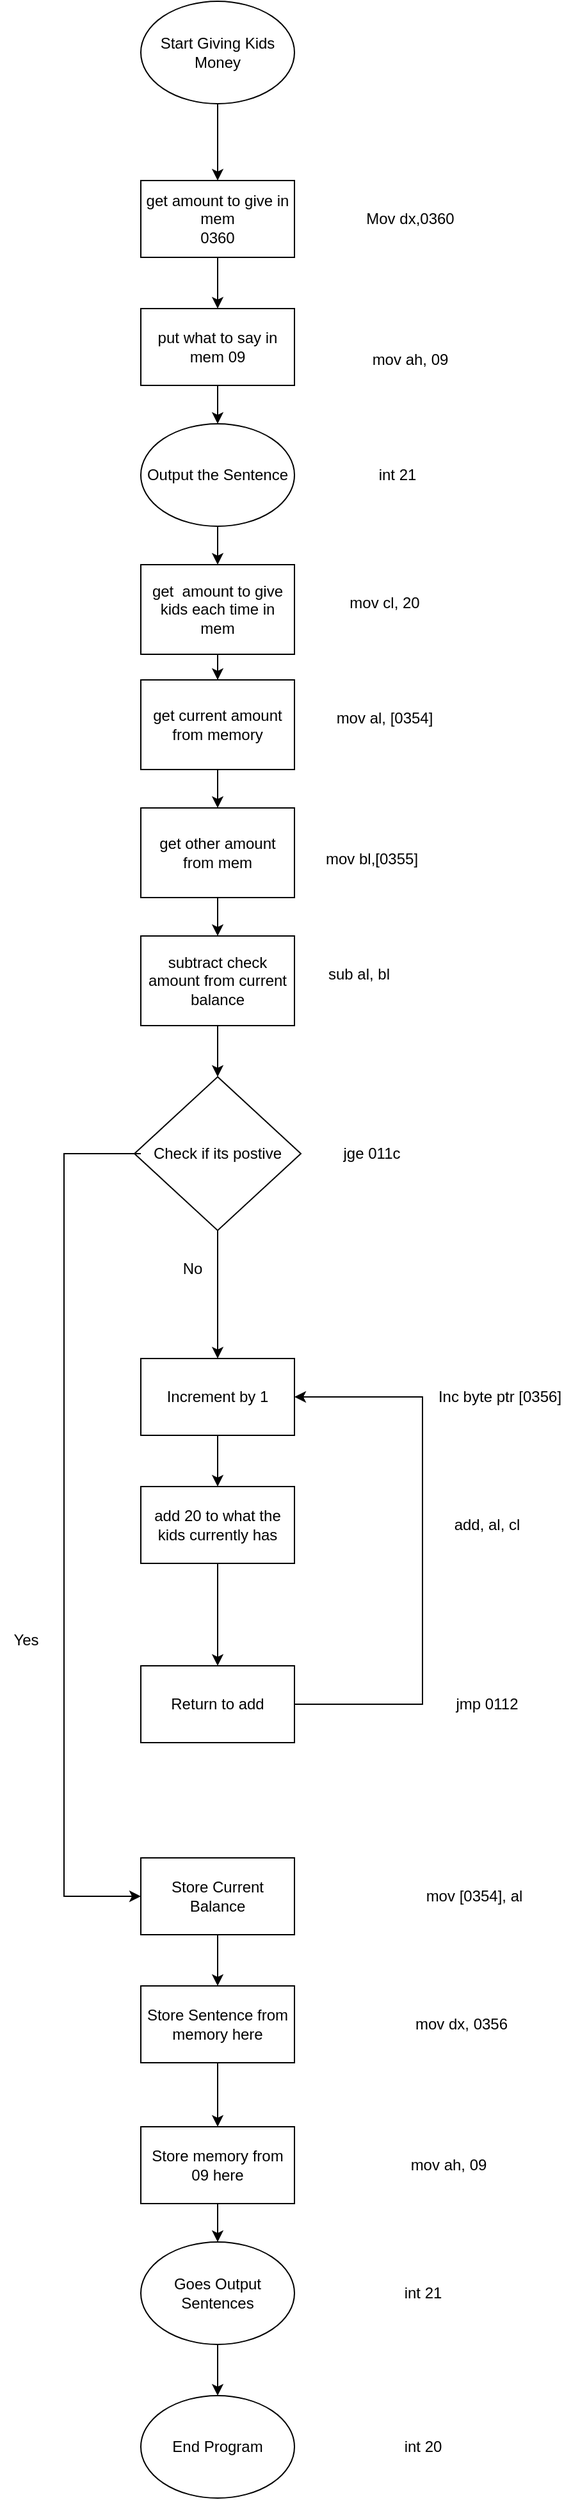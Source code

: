 <mxfile version="13.4.2" type="device"><diagram id="fhiOwiMrr1HHv3-nZwWa" name="Page-1"><mxGraphModel dx="873" dy="702" grid="1" gridSize="10" guides="1" tooltips="1" connect="1" arrows="1" fold="1" page="1" pageScale="1" pageWidth="850" pageHeight="1100" math="0" shadow="0"><root><mxCell id="0"/><mxCell id="1" parent="0"/><mxCell id="sw5STeIQ-cn7C2v0T1HI-3" value="" style="edgeStyle=orthogonalEdgeStyle;rounded=0;orthogonalLoop=1;jettySize=auto;html=1;" parent="1" source="sw5STeIQ-cn7C2v0T1HI-1" edge="1"><mxGeometry relative="1" as="geometry"><mxPoint x="260" y="190" as="targetPoint"/></mxGeometry></mxCell><mxCell id="sw5STeIQ-cn7C2v0T1HI-1" value="Start Giving Kids&lt;br&gt;Money" style="ellipse;whiteSpace=wrap;html=1;" parent="1" vertex="1"><mxGeometry x="200" y="50" width="120" height="80" as="geometry"/></mxCell><mxCell id="sw5STeIQ-cn7C2v0T1HI-5" value="" style="edgeStyle=orthogonalEdgeStyle;rounded=0;orthogonalLoop=1;jettySize=auto;html=1;entryX=0.5;entryY=0;entryDx=0;entryDy=0;" parent="1" source="sw5STeIQ-cn7C2v0T1HI-4" target="sw5STeIQ-cn7C2v0T1HI-6" edge="1"><mxGeometry relative="1" as="geometry"><mxPoint x="260" y="270" as="targetPoint"/></mxGeometry></mxCell><mxCell id="sw5STeIQ-cn7C2v0T1HI-4" value="get amount to give in mem&lt;br&gt;0360" style="rounded=0;whiteSpace=wrap;html=1;" parent="1" vertex="1"><mxGeometry x="200" y="190" width="120" height="60" as="geometry"/></mxCell><mxCell id="sw5STeIQ-cn7C2v0T1HI-56" value="" style="edgeStyle=orthogonalEdgeStyle;rounded=0;orthogonalLoop=1;jettySize=auto;html=1;" parent="1" source="sw5STeIQ-cn7C2v0T1HI-6" target="sw5STeIQ-cn7C2v0T1HI-52" edge="1"><mxGeometry relative="1" as="geometry"/></mxCell><mxCell id="sw5STeIQ-cn7C2v0T1HI-6" value="put what to say in mem 09" style="rounded=0;whiteSpace=wrap;html=1;" parent="1" vertex="1"><mxGeometry x="200" y="290" width="120" height="60" as="geometry"/></mxCell><mxCell id="sw5STeIQ-cn7C2v0T1HI-14" value="" style="edgeStyle=orthogonalEdgeStyle;rounded=0;orthogonalLoop=1;jettySize=auto;html=1;" parent="1" source="sw5STeIQ-cn7C2v0T1HI-11" target="sw5STeIQ-cn7C2v0T1HI-13" edge="1"><mxGeometry relative="1" as="geometry"/></mxCell><mxCell id="sw5STeIQ-cn7C2v0T1HI-11" value="get&amp;nbsp; amount to give kids each time in mem" style="rounded=0;whiteSpace=wrap;html=1;" parent="1" vertex="1"><mxGeometry x="200" y="490" width="120" height="70" as="geometry"/></mxCell><mxCell id="sw5STeIQ-cn7C2v0T1HI-16" value="" style="edgeStyle=orthogonalEdgeStyle;rounded=0;orthogonalLoop=1;jettySize=auto;html=1;" parent="1" source="sw5STeIQ-cn7C2v0T1HI-13" target="sw5STeIQ-cn7C2v0T1HI-15" edge="1"><mxGeometry relative="1" as="geometry"/></mxCell><mxCell id="sw5STeIQ-cn7C2v0T1HI-13" value="get current amount from memory" style="rounded=0;whiteSpace=wrap;html=1;" parent="1" vertex="1"><mxGeometry x="200" y="580" width="120" height="70" as="geometry"/></mxCell><mxCell id="sw5STeIQ-cn7C2v0T1HI-18" value="" style="edgeStyle=orthogonalEdgeStyle;rounded=0;orthogonalLoop=1;jettySize=auto;html=1;" parent="1" source="sw5STeIQ-cn7C2v0T1HI-15" target="sw5STeIQ-cn7C2v0T1HI-17" edge="1"><mxGeometry relative="1" as="geometry"/></mxCell><mxCell id="sw5STeIQ-cn7C2v0T1HI-15" value="get other amount from mem" style="rounded=0;whiteSpace=wrap;html=1;" parent="1" vertex="1"><mxGeometry x="200" y="680" width="120" height="70" as="geometry"/></mxCell><mxCell id="sw5STeIQ-cn7C2v0T1HI-21" value="" style="edgeStyle=orthogonalEdgeStyle;rounded=0;orthogonalLoop=1;jettySize=auto;html=1;" parent="1" source="sw5STeIQ-cn7C2v0T1HI-17" target="sw5STeIQ-cn7C2v0T1HI-19" edge="1"><mxGeometry relative="1" as="geometry"/></mxCell><mxCell id="sw5STeIQ-cn7C2v0T1HI-17" value="subtract check amount from current balance" style="rounded=0;whiteSpace=wrap;html=1;" parent="1" vertex="1"><mxGeometry x="200" y="780" width="120" height="70" as="geometry"/></mxCell><mxCell id="sw5STeIQ-cn7C2v0T1HI-25" value="" style="edgeStyle=orthogonalEdgeStyle;rounded=0;orthogonalLoop=1;jettySize=auto;html=1;" parent="1" source="sw5STeIQ-cn7C2v0T1HI-19" target="sw5STeIQ-cn7C2v0T1HI-24" edge="1"><mxGeometry relative="1" as="geometry"/></mxCell><mxCell id="sw5STeIQ-cn7C2v0T1HI-19" value="Check if its postive" style="rhombus;whiteSpace=wrap;html=1;" parent="1" vertex="1"><mxGeometry x="195" y="890" width="130" height="120" as="geometry"/></mxCell><mxCell id="sw5STeIQ-cn7C2v0T1HI-27" value="" style="edgeStyle=orthogonalEdgeStyle;rounded=0;orthogonalLoop=1;jettySize=auto;html=1;" parent="1" source="sw5STeIQ-cn7C2v0T1HI-24" target="sw5STeIQ-cn7C2v0T1HI-26" edge="1"><mxGeometry relative="1" as="geometry"/></mxCell><mxCell id="sw5STeIQ-cn7C2v0T1HI-32" value="" style="edgeStyle=orthogonalEdgeStyle;rounded=0;orthogonalLoop=1;jettySize=auto;html=1;exitX=1;exitY=0.5;exitDx=0;exitDy=0;" parent="1" source="sw5STeIQ-cn7C2v0T1HI-34" target="sw5STeIQ-cn7C2v0T1HI-24" edge="1"><mxGeometry relative="1" as="geometry"><mxPoint x="330" y="1380" as="sourcePoint"/><Array as="points"><mxPoint x="420" y="1380"/><mxPoint x="420" y="1140"/></Array></mxGeometry></mxCell><mxCell id="sw5STeIQ-cn7C2v0T1HI-24" value="Increment by 1" style="rounded=0;whiteSpace=wrap;html=1;" parent="1" vertex="1"><mxGeometry x="200" y="1110" width="120" height="60" as="geometry"/></mxCell><mxCell id="sw5STeIQ-cn7C2v0T1HI-70" value="" style="edgeStyle=orthogonalEdgeStyle;rounded=0;orthogonalLoop=1;jettySize=auto;html=1;" parent="1" source="sw5STeIQ-cn7C2v0T1HI-26" target="sw5STeIQ-cn7C2v0T1HI-69" edge="1"><mxGeometry relative="1" as="geometry"/></mxCell><mxCell id="sw5STeIQ-cn7C2v0T1HI-26" value="add 20 to what the kids currently has" style="rounded=0;whiteSpace=wrap;html=1;" parent="1" vertex="1"><mxGeometry x="200" y="1210" width="120" height="60" as="geometry"/></mxCell><mxCell id="sw5STeIQ-cn7C2v0T1HI-69" value="add overdraft to current balance" style="rounded=0;whiteSpace=wrap;html=1;" parent="1" vertex="1"><mxGeometry x="200" y="1350" width="120" height="60" as="geometry"/></mxCell><mxCell id="sw5STeIQ-cn7C2v0T1HI-34" value="Return to add" style="rounded=0;whiteSpace=wrap;html=1;" parent="1" vertex="1"><mxGeometry x="200" y="1350" width="120" height="60" as="geometry"/></mxCell><mxCell id="sw5STeIQ-cn7C2v0T1HI-33" value="" style="edgeStyle=orthogonalEdgeStyle;rounded=0;orthogonalLoop=1;jettySize=auto;html=1;entryX=0;entryY=0.5;entryDx=0;entryDy=0;" parent="1" target="sw5STeIQ-cn7C2v0T1HI-38" edge="1"><mxGeometry relative="1" as="geometry"><mxPoint x="200" y="950" as="sourcePoint"/><mxPoint x="140" y="1540" as="targetPoint"/><Array as="points"><mxPoint x="200" y="950"/><mxPoint x="140" y="950"/><mxPoint x="140" y="1530"/></Array></mxGeometry></mxCell><mxCell id="sw5STeIQ-cn7C2v0T1HI-46" value="" style="edgeStyle=orthogonalEdgeStyle;rounded=0;orthogonalLoop=1;jettySize=auto;html=1;" parent="1" source="sw5STeIQ-cn7C2v0T1HI-38" target="sw5STeIQ-cn7C2v0T1HI-42" edge="1"><mxGeometry relative="1" as="geometry"/></mxCell><mxCell id="sw5STeIQ-cn7C2v0T1HI-38" value="Store Current Balance" style="rounded=0;whiteSpace=wrap;html=1;" parent="1" vertex="1"><mxGeometry x="200" y="1500" width="120" height="60" as="geometry"/></mxCell><mxCell id="2" value="Yes" style="text;html=1;align=center;verticalAlign=middle;resizable=0;points=[];autosize=1;" parent="1" vertex="1"><mxGeometry x="90" y="1320" width="40" height="20" as="geometry"/></mxCell><mxCell id="sw5STeIQ-cn7C2v0T1HI-40" value="No" style="text;html=1;align=center;verticalAlign=middle;resizable=0;points=[];autosize=1;" parent="1" vertex="1"><mxGeometry x="225" y="1030" width="30" height="20" as="geometry"/></mxCell><mxCell id="sw5STeIQ-cn7C2v0T1HI-41" value="" style="edgeStyle=orthogonalEdgeStyle;rounded=0;orthogonalLoop=1;jettySize=auto;html=1;entryX=0.5;entryY=0;entryDx=0;entryDy=0;" parent="1" source="sw5STeIQ-cn7C2v0T1HI-42" target="sw5STeIQ-cn7C2v0T1HI-44" edge="1"><mxGeometry relative="1" as="geometry"><mxPoint x="260" y="1680" as="targetPoint"/></mxGeometry></mxCell><mxCell id="sw5STeIQ-cn7C2v0T1HI-42" value="Store Sentence from memory here" style="rounded=0;whiteSpace=wrap;html=1;" parent="1" vertex="1"><mxGeometry x="200" y="1600" width="120" height="60" as="geometry"/></mxCell><mxCell id="sw5STeIQ-cn7C2v0T1HI-43" value="" style="edgeStyle=orthogonalEdgeStyle;rounded=0;orthogonalLoop=1;jettySize=auto;html=1;" parent="1" source="sw5STeIQ-cn7C2v0T1HI-44" edge="1"><mxGeometry relative="1" as="geometry"><mxPoint x="260" y="1800" as="targetPoint"/></mxGeometry></mxCell><mxCell id="sw5STeIQ-cn7C2v0T1HI-44" value="Store memory from 09 here" style="rounded=0;whiteSpace=wrap;html=1;" parent="1" vertex="1"><mxGeometry x="200" y="1710" width="120" height="60" as="geometry"/></mxCell><mxCell id="sw5STeIQ-cn7C2v0T1HI-49" value="End Program" style="ellipse;whiteSpace=wrap;html=1;" parent="1" vertex="1"><mxGeometry x="200" y="1920" width="120" height="80" as="geometry"/></mxCell><mxCell id="sw5STeIQ-cn7C2v0T1HI-51" value="" style="edgeStyle=orthogonalEdgeStyle;rounded=0;orthogonalLoop=1;jettySize=auto;html=1;" parent="1" source="sw5STeIQ-cn7C2v0T1HI-50" target="sw5STeIQ-cn7C2v0T1HI-49" edge="1"><mxGeometry relative="1" as="geometry"/></mxCell><mxCell id="sw5STeIQ-cn7C2v0T1HI-50" value="&lt;span&gt;Goes Output Sentences&lt;/span&gt;" style="ellipse;whiteSpace=wrap;html=1;" parent="1" vertex="1"><mxGeometry x="200" y="1800" width="120" height="80" as="geometry"/></mxCell><mxCell id="sw5STeIQ-cn7C2v0T1HI-57" value="" style="edgeStyle=orthogonalEdgeStyle;rounded=0;orthogonalLoop=1;jettySize=auto;html=1;" parent="1" source="sw5STeIQ-cn7C2v0T1HI-52" target="sw5STeIQ-cn7C2v0T1HI-11" edge="1"><mxGeometry relative="1" as="geometry"/></mxCell><mxCell id="sw5STeIQ-cn7C2v0T1HI-52" value="Output the Sentence" style="ellipse;whiteSpace=wrap;html=1;" parent="1" vertex="1"><mxGeometry x="200" y="380" width="120" height="80" as="geometry"/></mxCell><mxCell id="sw5STeIQ-cn7C2v0T1HI-58" value="Mov dx,0360" style="text;html=1;align=center;verticalAlign=middle;resizable=0;points=[];autosize=1;" parent="1" vertex="1"><mxGeometry x="370" y="210" width="80" height="20" as="geometry"/></mxCell><mxCell id="sw5STeIQ-cn7C2v0T1HI-59" value="mov ah, 09" style="text;html=1;align=center;verticalAlign=middle;resizable=0;points=[];autosize=1;" parent="1" vertex="1"><mxGeometry x="375" y="320" width="70" height="20" as="geometry"/></mxCell><mxCell id="sw5STeIQ-cn7C2v0T1HI-60" value="int 21" style="text;html=1;align=center;verticalAlign=middle;resizable=0;points=[];autosize=1;" parent="1" vertex="1"><mxGeometry x="380" y="410" width="40" height="20" as="geometry"/></mxCell><mxCell id="sw5STeIQ-cn7C2v0T1HI-61" value="mov cl, 20" style="text;html=1;align=center;verticalAlign=middle;resizable=0;points=[];autosize=1;" parent="1" vertex="1"><mxGeometry x="355" y="510" width="70" height="20" as="geometry"/></mxCell><mxCell id="sw5STeIQ-cn7C2v0T1HI-62" value="mov al, [0354]" style="text;html=1;align=center;verticalAlign=middle;resizable=0;points=[];autosize=1;" parent="1" vertex="1"><mxGeometry x="345" y="600" width="90" height="20" as="geometry"/></mxCell><mxCell id="sw5STeIQ-cn7C2v0T1HI-63" value="mov bl,[0355]" style="text;html=1;align=center;verticalAlign=middle;resizable=0;points=[];autosize=1;" parent="1" vertex="1"><mxGeometry x="335" y="710" width="90" height="20" as="geometry"/></mxCell><mxCell id="sw5STeIQ-cn7C2v0T1HI-64" value="sub al, bl" style="text;html=1;align=center;verticalAlign=middle;resizable=0;points=[];autosize=1;" parent="1" vertex="1"><mxGeometry x="340" y="800" width="60" height="20" as="geometry"/></mxCell><mxCell id="sw5STeIQ-cn7C2v0T1HI-65" value="jge 011c" style="text;html=1;align=center;verticalAlign=middle;resizable=0;points=[];autosize=1;" parent="1" vertex="1"><mxGeometry x="350" y="940" width="60" height="20" as="geometry"/></mxCell><mxCell id="sw5STeIQ-cn7C2v0T1HI-66" value="Inc byte ptr [0356]" style="text;html=1;align=center;verticalAlign=middle;resizable=0;points=[];autosize=1;" parent="1" vertex="1"><mxGeometry x="425" y="1130" width="110" height="20" as="geometry"/></mxCell><mxCell id="sw5STeIQ-cn7C2v0T1HI-67" value="add, al, cl" style="text;html=1;align=center;verticalAlign=middle;resizable=0;points=[];autosize=1;" parent="1" vertex="1"><mxGeometry x="435" y="1230" width="70" height="20" as="geometry"/></mxCell><mxCell id="sw5STeIQ-cn7C2v0T1HI-68" value="jmp 0112" style="text;html=1;align=center;verticalAlign=middle;resizable=0;points=[];autosize=1;" parent="1" vertex="1"><mxGeometry x="440" y="1370" width="60" height="20" as="geometry"/></mxCell><mxCell id="sw5STeIQ-cn7C2v0T1HI-71" value="mov [0354], al" style="text;html=1;align=center;verticalAlign=middle;resizable=0;points=[];autosize=1;" parent="1" vertex="1"><mxGeometry x="415" y="1520" width="90" height="20" as="geometry"/></mxCell><mxCell id="sw5STeIQ-cn7C2v0T1HI-72" value="mov dx, 0356" style="text;html=1;align=center;verticalAlign=middle;resizable=0;points=[];autosize=1;" parent="1" vertex="1"><mxGeometry x="405" y="1620" width="90" height="20" as="geometry"/></mxCell><mxCell id="sw5STeIQ-cn7C2v0T1HI-73" value="mov ah, 09" style="text;html=1;align=center;verticalAlign=middle;resizable=0;points=[];autosize=1;" parent="1" vertex="1"><mxGeometry x="405" y="1730" width="70" height="20" as="geometry"/></mxCell><mxCell id="sw5STeIQ-cn7C2v0T1HI-74" value="int 21" style="text;html=1;align=center;verticalAlign=middle;resizable=0;points=[];autosize=1;" parent="1" vertex="1"><mxGeometry x="400" y="1830" width="40" height="20" as="geometry"/></mxCell><mxCell id="sw5STeIQ-cn7C2v0T1HI-75" value="int 20" style="text;html=1;align=center;verticalAlign=middle;resizable=0;points=[];autosize=1;" parent="1" vertex="1"><mxGeometry x="400" y="1950" width="40" height="20" as="geometry"/></mxCell></root></mxGraphModel></diagram></mxfile>